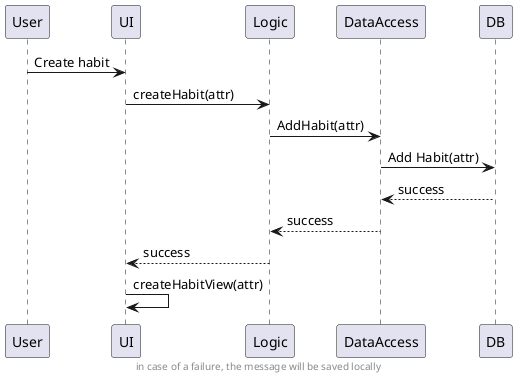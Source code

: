 @startuml
User -> UI: Create habit
UI -> Logic: createHabit(attr)
Logic -> DataAccess: AddHabit(attr)
DataAccess -> DB: Add Habit(attr)
DB --> DataAccess: success
DataAccess --> Logic: success
Logic --> UI: success
UI -> UI: createHabitView(attr)
footer in case of a failure, the message will be saved locally
@enduml